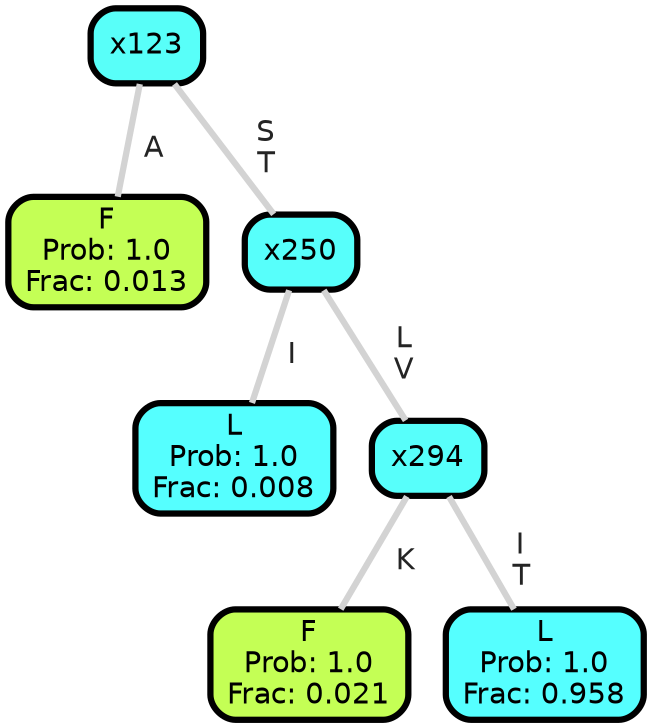 graph Tree {
node [shape=box, style="filled, rounded",color="black",penwidth="3",fontcolor="black",                 fontname=helvetica] ;
graph [ranksep="0 equally", splines=straight,                 bgcolor=transparent, dpi=200] ;
edge [fontname=helvetica, fontweight=bold,fontcolor=grey14,color=lightgray] ;
0 [label="F
Prob: 1.0
Frac: 0.013", fillcolor="#c4ff55"] ;
1 [label="x123", fillcolor="#58fff9"] ;
2 [label="L
Prob: 1.0
Frac: 0.008", fillcolor="#55ffff"] ;
3 [label="x250", fillcolor="#57fffb"] ;
4 [label="F
Prob: 1.0
Frac: 0.021", fillcolor="#c4ff55"] ;
5 [label="x294", fillcolor="#57fffb"] ;
6 [label="L
Prob: 1.0
Frac: 0.958", fillcolor="#55ffff"] ;
1 -- 0 [label=" A",penwidth=3] ;
1 -- 3 [label=" S\n T",penwidth=3] ;
3 -- 2 [label=" I",penwidth=3] ;
3 -- 5 [label=" L\n V",penwidth=3] ;
5 -- 4 [label=" K",penwidth=3] ;
5 -- 6 [label=" I\n T",penwidth=3] ;
{rank = same;}}